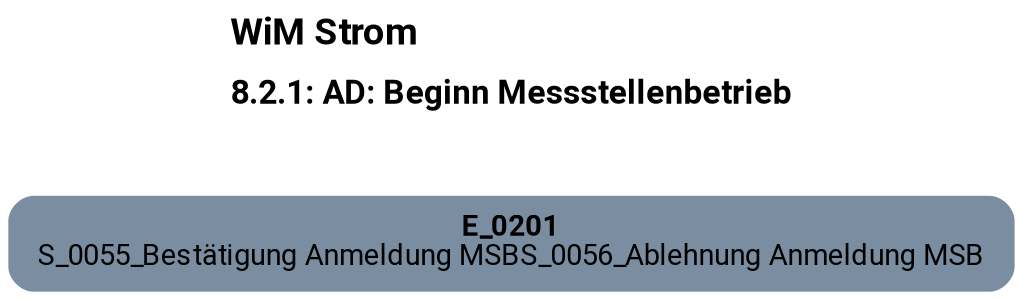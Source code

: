 digraph D {
    labelloc="t";
    label=<<B><FONT POINT-SIZE="18">WiM Strom</FONT></B><BR align="left"/><BR/><B><FONT POINT-SIZE="16">8.2.1: AD: Beginn Messstellenbetrieb</FONT></B><BR align="left"/><BR/><BR/><BR/>>;
    ratio="compress";
    concentrate=true;
    pack=true;
    rankdir=TB;
    packmode="array";
    size="20,20";
    fontsize=12;
    "Empty" [margin="0.2,0.12", shape=box, style="filled,rounded", penwidth=0.0, fillcolor="#7a8da1", label=<<B>E_0201</B><BR align="center"/><FONT>S_0055_Bestätigung Anmeldung MSB
S_0056_Ablehnung Anmeldung MSB</FONT><BR align="center"/>>, fontname="Roboto, sans-serif"];


    bgcolor="transparent";
fontname="Roboto, sans-serif";
}